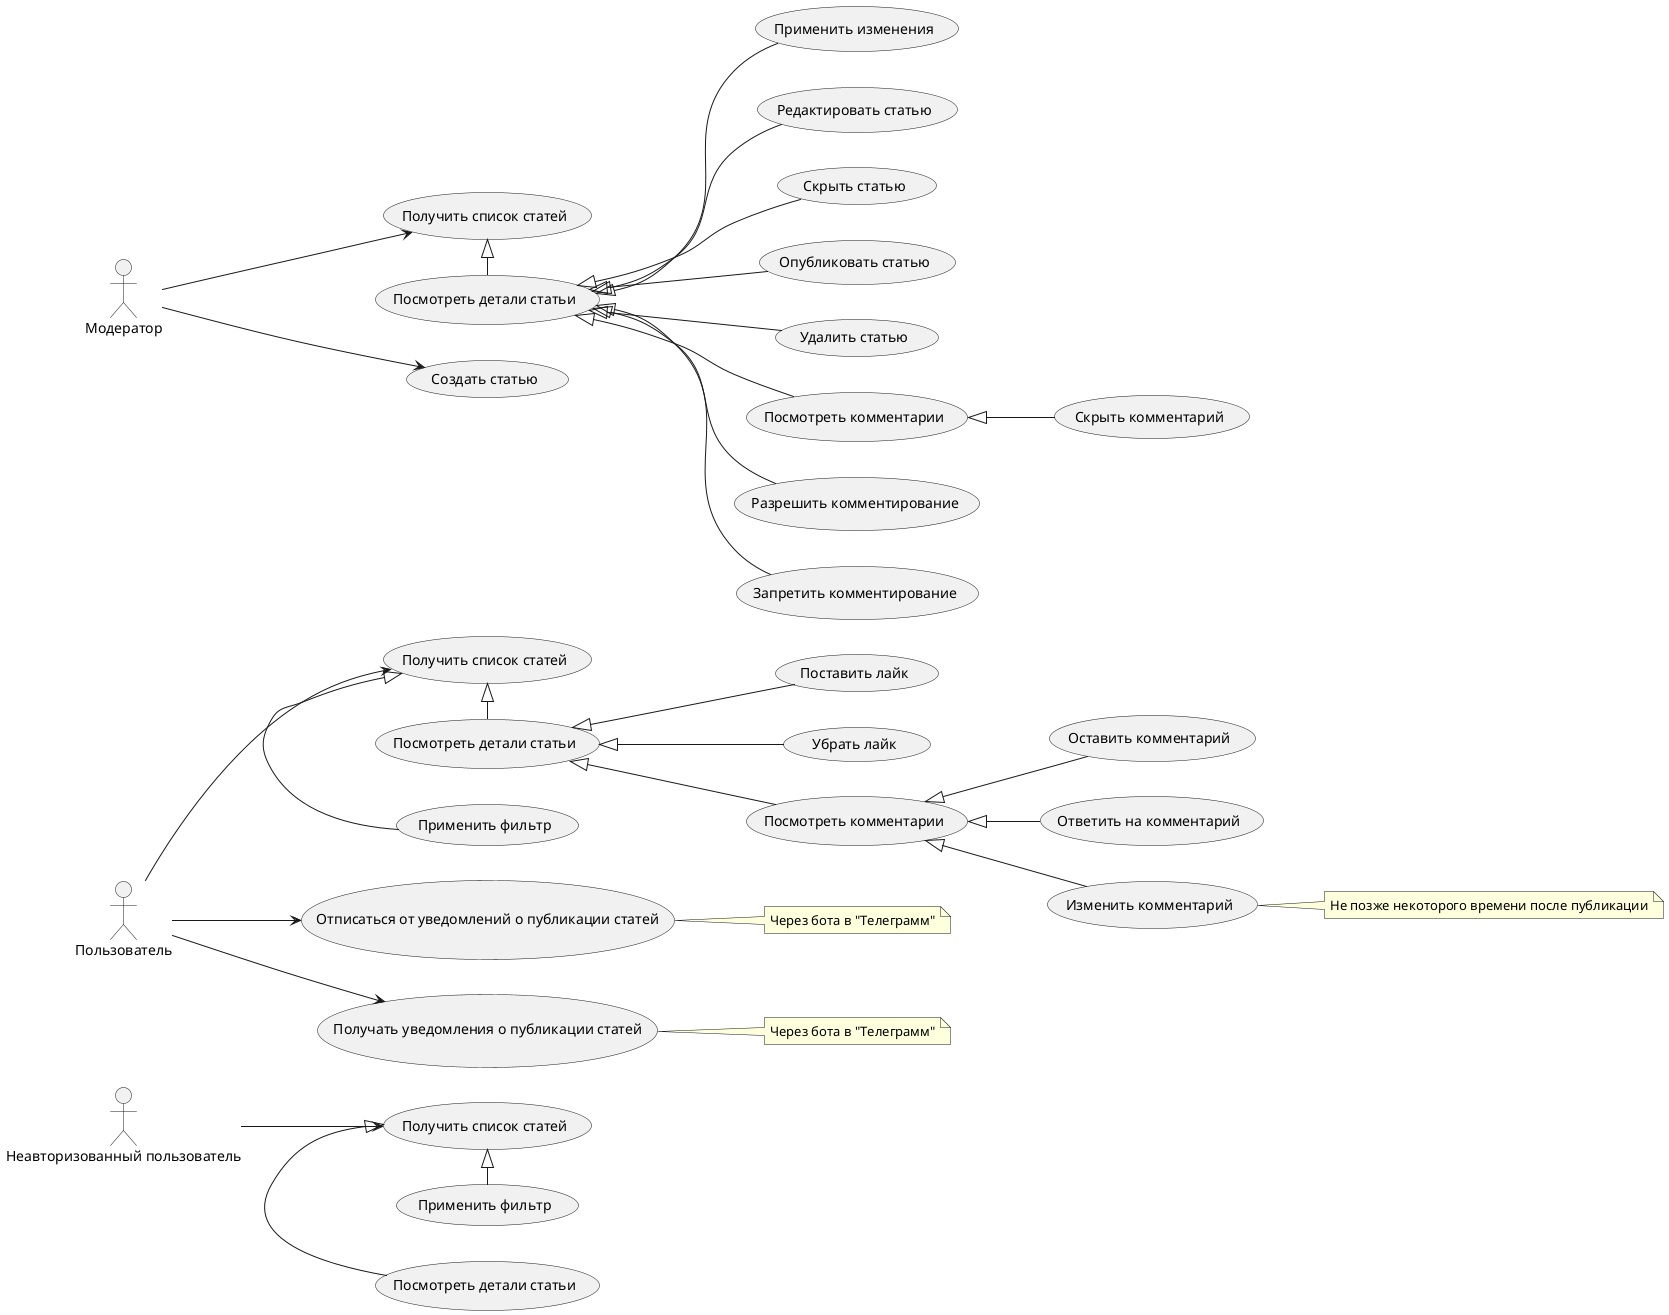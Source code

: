 @startuml articles

left to right direction

' Неавторизованный пользователь
    actor "Неавторизованный пользователь" as UnknownUser

    usecase "Получить список статей" as uc_guest_get_articles
    usecase "Посмотреть детали статьи" as uc_guest_get_article_details
    usecase "Применить фильтр" as uc_guest_get_articles_by_filter

    uc_guest_get_articles <|- uc_guest_get_article_details
    uc_guest_get_articles <|- uc_guest_get_articles_by_filter
    
    UnknownUser --> uc_guest_get_articles

' Пользователь
    actor "Пользователь" as User

    usecase "Получить список статей" as uc_user_get_articles
    usecase "Применить фильтр" as uc_user_get_articles_by_filter
    usecase "Посмотреть детали статьи" as uc_user_get_article_details
    usecase "Посмотреть комментарии" as uc_user_get_article_comments
    usecase "Поставить лайк" as uc_like_article
    usecase "Убрать лайк" as uc_unlike_article
    usecase "Оставить комментарий" as uc_publish_comment
    usecase "Ответить на комментарий" as uc_reply_comment
    usecase "Изменить комментарий" as uc_edit_comment
    usecase "Получать уведомления о публикации статей" as uc_subscribe_new_articles
    usecase "Отписаться от уведомлений о публикации статей" as uc_unsubscribe_new_articles

    note right of uc_subscribe_new_articles
        Через бота в "Телеграмм"
    end note

    note right of uc_unsubscribe_new_articles
        Через бота в "Телеграмм"
    end note

    note right of uc_edit_comment
        Не позже некоторого времени после публикации
    end note

    uc_user_get_articles <|- uc_user_get_articles_by_filter
    uc_user_get_articles <|- uc_user_get_article_details
    uc_user_get_article_details <|-- uc_like_article
    uc_user_get_article_details <|-- uc_unlike_article
    uc_user_get_article_details <|-- uc_user_get_article_comments
    uc_user_get_article_comments <|-- uc_publish_comment
    uc_user_get_article_comments <|-- uc_reply_comment
    uc_user_get_article_comments <|-- uc_edit_comment

    User --> uc_user_get_articles
    User --> uc_subscribe_new_articles
    User --> uc_unsubscribe_new_articles

' Модератор
    actor "Модератор" as Moderator
    
    usecase "Получить список статей" as uc_moderator_get_articles
    usecase "Посмотреть детали статьи" as uc_moderator_get_article_details
    usecase "Создать статью" as uc_create_article
    usecase "Применить изменения" as uc_update_content
    usecase "Редактировать статью" as uc_edit_arrticle
    usecase "Скрыть статью" as uc_hide_article
    usecase "Опубликовать статью" as uc_publish_article
    usecase "Удалить статью" as uc_remove_article
    usecase "Посмотреть комментарии" as uc_moderator_get_article_comments
    usecase "Разрешить комментирование" as uc_enable_comments
    usecase "Запретить комментирование" as uc_disable_comments
    usecase "Скрыть комментарий" as uc_hide_comment

    uc_moderator_get_articles <|- uc_moderator_get_article_details
    uc_moderator_get_article_details <|--uc_edit_arrticle
    uc_moderator_get_article_details <|--uc_update_content
    uc_moderator_get_article_details <|--uc_hide_article
    uc_moderator_get_article_details <|--uc_publish_article
    uc_moderator_get_article_details <|--uc_remove_article
    uc_moderator_get_article_details <|--uc_enable_comments
    uc_moderator_get_article_details <|--uc_disable_comments
    uc_moderator_get_article_details <|--uc_moderator_get_article_comments
    uc_moderator_get_article_comments <|--uc_hide_comment

    Moderator --> uc_moderator_get_articles
    Moderator --> uc_create_article

@enduml